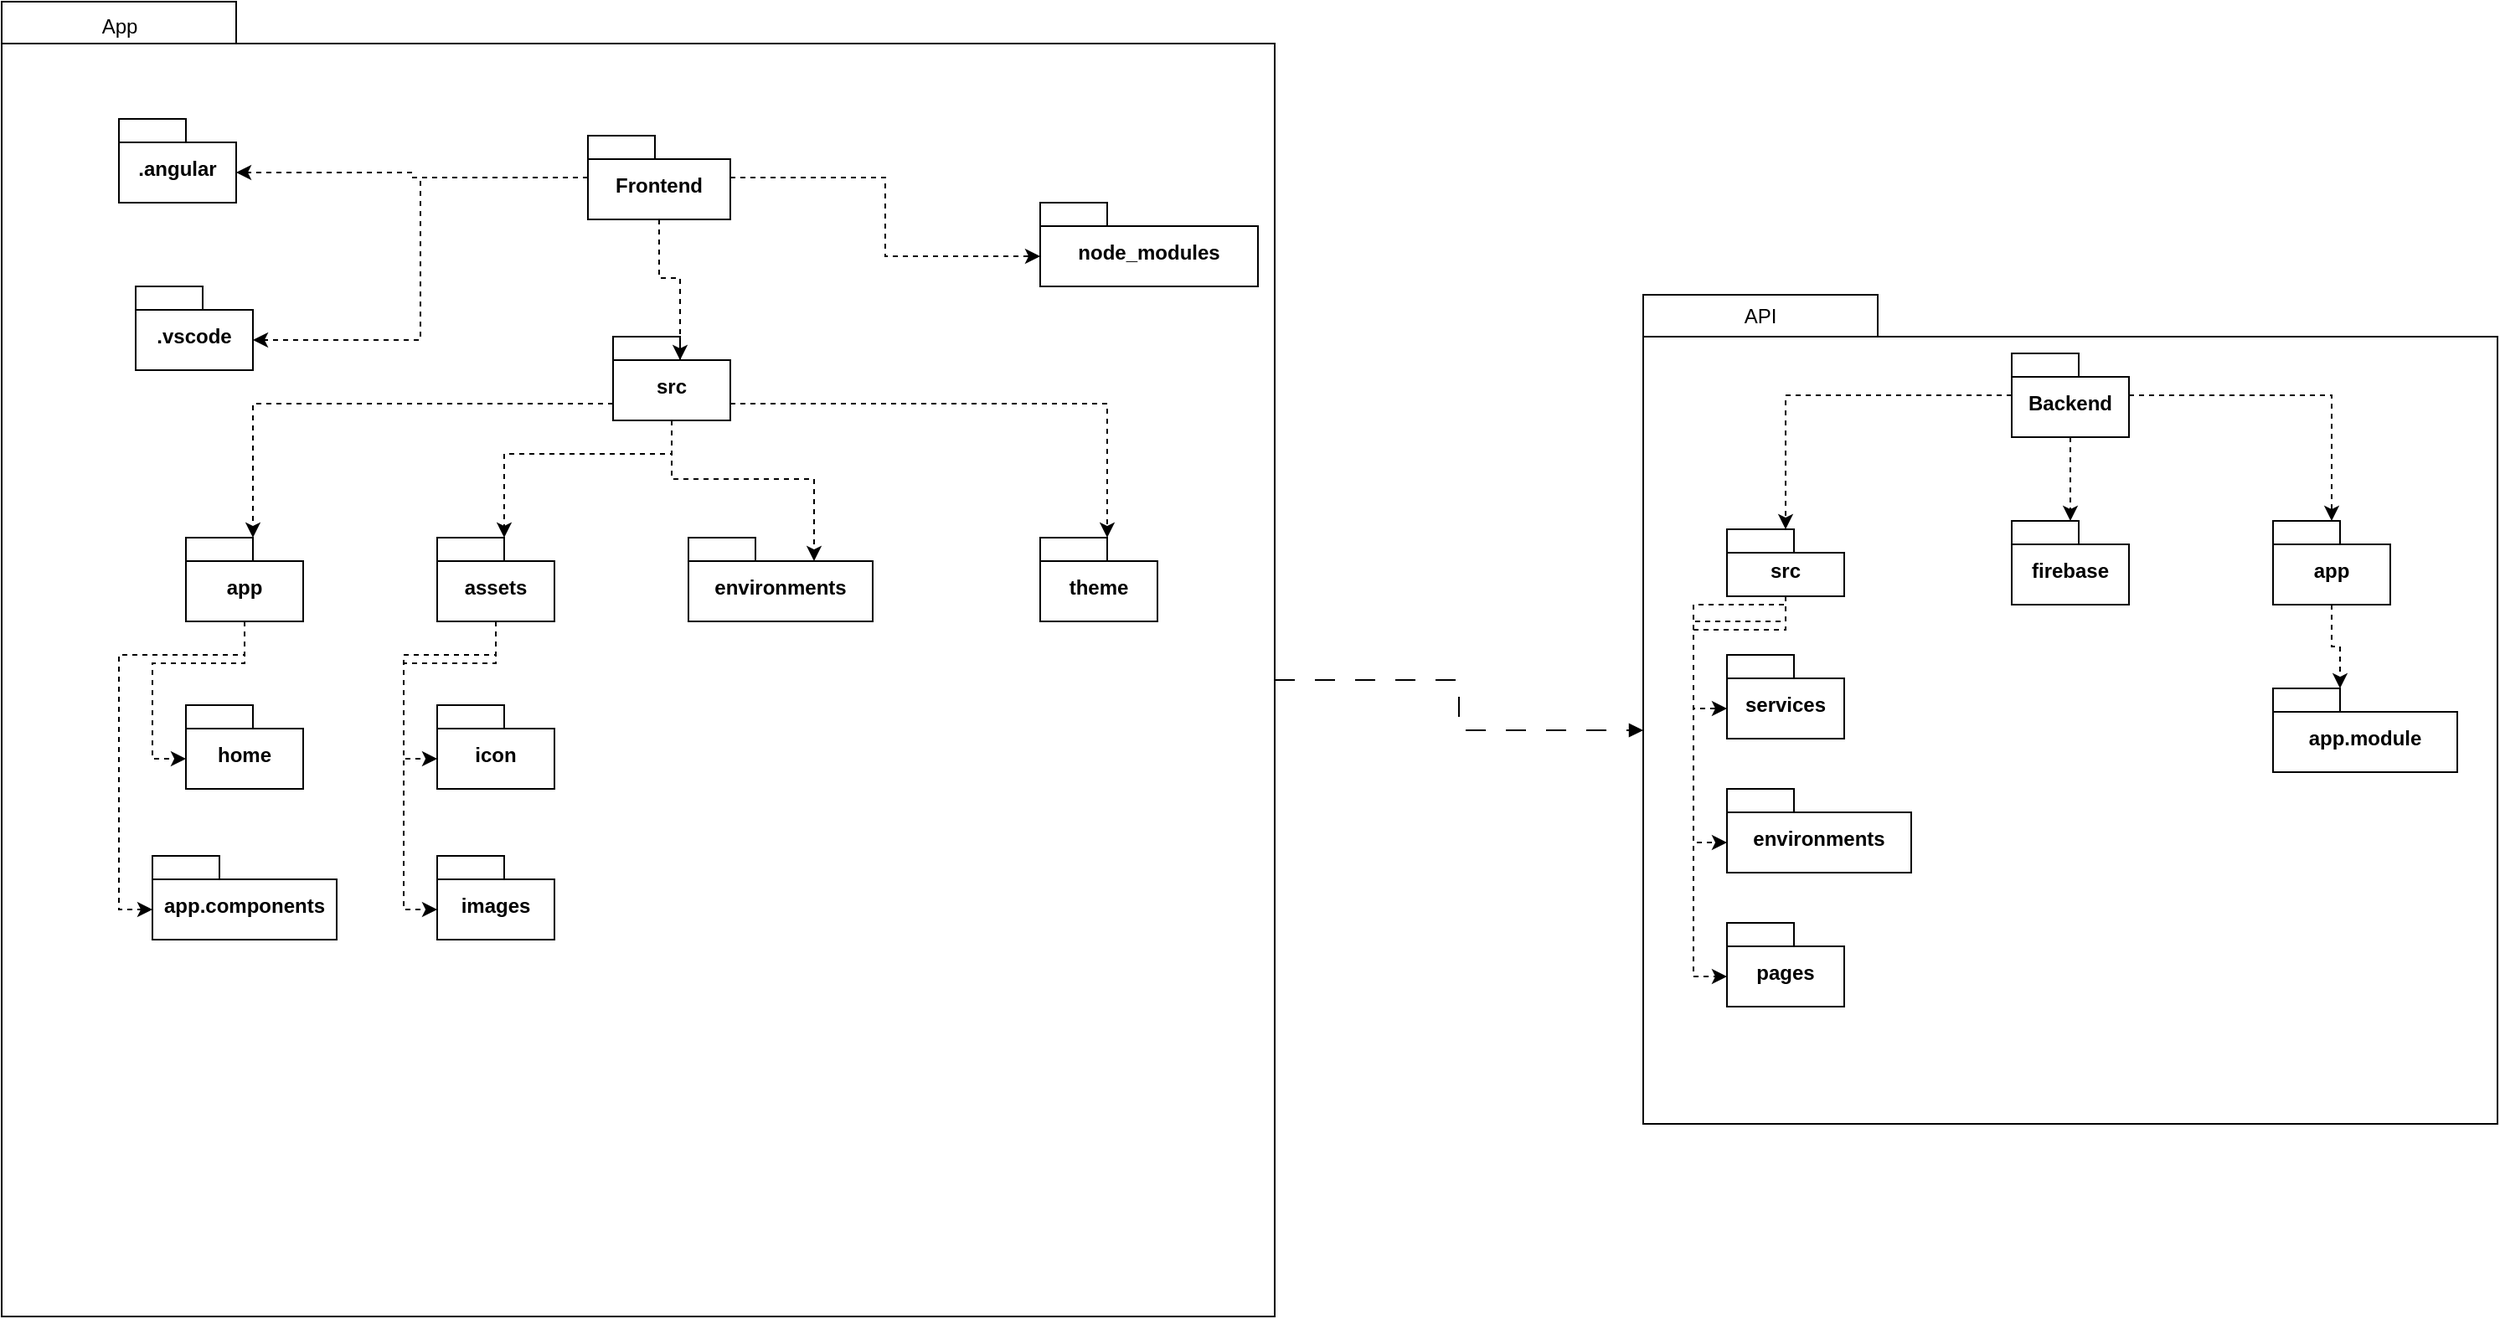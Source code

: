 <mxfile version="24.7.17">
  <diagram name="Página-1" id="_llGwZFFHBrcnKwVFeWO">
    <mxGraphModel dx="2876" dy="1114" grid="1" gridSize="10" guides="1" tooltips="1" connect="1" arrows="1" fold="1" page="1" pageScale="1" pageWidth="827" pageHeight="1169" math="0" shadow="0">
      <root>
        <mxCell id="0" />
        <mxCell id="1" parent="0" />
        <mxCell id="Ak97WUc4BsdPa5RDiMEI-53" style="edgeStyle=orthogonalEdgeStyle;rounded=0;orthogonalLoop=1;jettySize=auto;html=1;entryX=0;entryY=0.5;entryDx=0;entryDy=0;dashed=1;dashPattern=12 12;endArrow=block;endFill=1;" edge="1" parent="1" source="Ak97WUc4BsdPa5RDiMEI-1" target="Ak97WUc4BsdPa5RDiMEI-35">
          <mxGeometry relative="1" as="geometry" />
        </mxCell>
        <mxCell id="Ak97WUc4BsdPa5RDiMEI-1" value="" style="whiteSpace=wrap;html=1;aspect=fixed;" vertex="1" parent="1">
          <mxGeometry x="-170" y="185" width="760" height="760" as="geometry" />
        </mxCell>
        <mxCell id="Ak97WUc4BsdPa5RDiMEI-2" value="" style="rounded=0;whiteSpace=wrap;html=1;" vertex="1" parent="1">
          <mxGeometry x="-170" y="160" width="140" height="25" as="geometry" />
        </mxCell>
        <mxCell id="Ak97WUc4BsdPa5RDiMEI-3" value="App" style="text;html=1;align=center;verticalAlign=middle;resizable=0;points=[];autosize=1;strokeColor=none;fillColor=none;" vertex="1" parent="1">
          <mxGeometry x="-120" y="160" width="40" height="30" as="geometry" />
        </mxCell>
        <mxCell id="Ak97WUc4BsdPa5RDiMEI-24" style="edgeStyle=orthogonalEdgeStyle;rounded=0;orthogonalLoop=1;jettySize=auto;html=1;dashed=1;entryX=0;entryY=0;entryDx=70;entryDy=32;entryPerimeter=0;" edge="1" parent="1" source="Ak97WUc4BsdPa5RDiMEI-4" target="Ak97WUc4BsdPa5RDiMEI-5">
          <mxGeometry relative="1" as="geometry" />
        </mxCell>
        <mxCell id="Ak97WUc4BsdPa5RDiMEI-4" value="Frontend" style="shape=folder;fontStyle=1;spacingTop=10;tabWidth=40;tabHeight=14;tabPosition=left;html=1;whiteSpace=wrap;" vertex="1" parent="1">
          <mxGeometry x="180" y="240" width="85" height="50" as="geometry" />
        </mxCell>
        <mxCell id="Ak97WUc4BsdPa5RDiMEI-5" value=".angular" style="shape=folder;fontStyle=1;spacingTop=10;tabWidth=40;tabHeight=14;tabPosition=left;html=1;whiteSpace=wrap;" vertex="1" parent="1">
          <mxGeometry x="-100" y="230" width="70" height="50" as="geometry" />
        </mxCell>
        <mxCell id="Ak97WUc4BsdPa5RDiMEI-6" value=".vscode" style="shape=folder;fontStyle=1;spacingTop=10;tabWidth=40;tabHeight=14;tabPosition=left;html=1;whiteSpace=wrap;" vertex="1" parent="1">
          <mxGeometry x="-90" y="330" width="70" height="50" as="geometry" />
        </mxCell>
        <mxCell id="Ak97WUc4BsdPa5RDiMEI-7" value="node_modules" style="shape=folder;fontStyle=1;spacingTop=10;tabWidth=40;tabHeight=14;tabPosition=left;html=1;whiteSpace=wrap;" vertex="1" parent="1">
          <mxGeometry x="450" y="280" width="130" height="50" as="geometry" />
        </mxCell>
        <mxCell id="Ak97WUc4BsdPa5RDiMEI-8" value="src" style="shape=folder;fontStyle=1;spacingTop=10;tabWidth=40;tabHeight=14;tabPosition=left;html=1;whiteSpace=wrap;" vertex="1" parent="1">
          <mxGeometry x="195" y="360" width="70" height="50" as="geometry" />
        </mxCell>
        <mxCell id="Ak97WUc4BsdPa5RDiMEI-9" value="app" style="shape=folder;fontStyle=1;spacingTop=10;tabWidth=40;tabHeight=14;tabPosition=left;html=1;whiteSpace=wrap;" vertex="1" parent="1">
          <mxGeometry x="-60" y="480" width="70" height="50" as="geometry" />
        </mxCell>
        <mxCell id="Ak97WUc4BsdPa5RDiMEI-10" value="assets" style="shape=folder;fontStyle=1;spacingTop=10;tabWidth=40;tabHeight=14;tabPosition=left;html=1;whiteSpace=wrap;" vertex="1" parent="1">
          <mxGeometry x="90" y="480" width="70" height="50" as="geometry" />
        </mxCell>
        <mxCell id="Ak97WUc4BsdPa5RDiMEI-11" value="environments" style="shape=folder;fontStyle=1;spacingTop=10;tabWidth=40;tabHeight=14;tabPosition=left;html=1;whiteSpace=wrap;" vertex="1" parent="1">
          <mxGeometry x="240" y="480" width="110" height="50" as="geometry" />
        </mxCell>
        <mxCell id="Ak97WUc4BsdPa5RDiMEI-12" value="theme" style="shape=folder;fontStyle=1;spacingTop=10;tabWidth=40;tabHeight=14;tabPosition=left;html=1;whiteSpace=wrap;" vertex="1" parent="1">
          <mxGeometry x="450" y="480" width="70" height="50" as="geometry" />
        </mxCell>
        <mxCell id="Ak97WUc4BsdPa5RDiMEI-15" value="icon" style="shape=folder;fontStyle=1;spacingTop=10;tabWidth=40;tabHeight=14;tabPosition=left;html=1;whiteSpace=wrap;" vertex="1" parent="1">
          <mxGeometry x="90" y="580" width="70" height="50" as="geometry" />
        </mxCell>
        <mxCell id="Ak97WUc4BsdPa5RDiMEI-16" value="images" style="shape=folder;fontStyle=1;spacingTop=10;tabWidth=40;tabHeight=14;tabPosition=left;html=1;whiteSpace=wrap;" vertex="1" parent="1">
          <mxGeometry x="90" y="670" width="70" height="50" as="geometry" />
        </mxCell>
        <mxCell id="Ak97WUc4BsdPa5RDiMEI-17" value="home" style="shape=folder;fontStyle=1;spacingTop=10;tabWidth=40;tabHeight=14;tabPosition=left;html=1;whiteSpace=wrap;" vertex="1" parent="1">
          <mxGeometry x="-60" y="580" width="70" height="50" as="geometry" />
        </mxCell>
        <mxCell id="Ak97WUc4BsdPa5RDiMEI-18" value="app.components" style="shape=folder;fontStyle=1;spacingTop=10;tabWidth=40;tabHeight=14;tabPosition=left;html=1;whiteSpace=wrap;" vertex="1" parent="1">
          <mxGeometry x="-80" y="670" width="110" height="50" as="geometry" />
        </mxCell>
        <mxCell id="Ak97WUc4BsdPa5RDiMEI-21" style="edgeStyle=orthogonalEdgeStyle;rounded=0;orthogonalLoop=1;jettySize=auto;html=1;entryX=0;entryY=0;entryDx=0;entryDy=32;entryPerimeter=0;dashed=1;" edge="1" parent="1" source="Ak97WUc4BsdPa5RDiMEI-4" target="Ak97WUc4BsdPa5RDiMEI-7">
          <mxGeometry relative="1" as="geometry" />
        </mxCell>
        <mxCell id="Ak97WUc4BsdPa5RDiMEI-23" style="edgeStyle=orthogonalEdgeStyle;rounded=0;orthogonalLoop=1;jettySize=auto;html=1;entryX=0;entryY=0;entryDx=70;entryDy=32;entryPerimeter=0;dashed=1;" edge="1" parent="1" source="Ak97WUc4BsdPa5RDiMEI-4" target="Ak97WUc4BsdPa5RDiMEI-6">
          <mxGeometry relative="1" as="geometry" />
        </mxCell>
        <mxCell id="Ak97WUc4BsdPa5RDiMEI-25" style="edgeStyle=orthogonalEdgeStyle;rounded=0;orthogonalLoop=1;jettySize=auto;html=1;entryX=0;entryY=0;entryDx=40;entryDy=14;entryPerimeter=0;dashed=1;" edge="1" parent="1" source="Ak97WUc4BsdPa5RDiMEI-4" target="Ak97WUc4BsdPa5RDiMEI-8">
          <mxGeometry relative="1" as="geometry" />
        </mxCell>
        <mxCell id="Ak97WUc4BsdPa5RDiMEI-26" style="edgeStyle=orthogonalEdgeStyle;rounded=0;orthogonalLoop=1;jettySize=auto;html=1;entryX=0;entryY=0;entryDx=40;entryDy=0;entryPerimeter=0;dashed=1;" edge="1" parent="1" source="Ak97WUc4BsdPa5RDiMEI-8" target="Ak97WUc4BsdPa5RDiMEI-9">
          <mxGeometry relative="1" as="geometry">
            <Array as="points">
              <mxPoint x="-20" y="400" />
            </Array>
          </mxGeometry>
        </mxCell>
        <mxCell id="Ak97WUc4BsdPa5RDiMEI-27" style="edgeStyle=orthogonalEdgeStyle;rounded=0;orthogonalLoop=1;jettySize=auto;html=1;dashed=1;" edge="1" parent="1" source="Ak97WUc4BsdPa5RDiMEI-8">
          <mxGeometry relative="1" as="geometry">
            <mxPoint x="130" y="480" as="targetPoint" />
            <Array as="points">
              <mxPoint x="230" y="430" />
              <mxPoint x="130" y="430" />
            </Array>
          </mxGeometry>
        </mxCell>
        <mxCell id="Ak97WUc4BsdPa5RDiMEI-28" style="edgeStyle=orthogonalEdgeStyle;rounded=0;orthogonalLoop=1;jettySize=auto;html=1;entryX=0;entryY=0;entryDx=75;entryDy=14;entryPerimeter=0;dashed=1;" edge="1" parent="1" source="Ak97WUc4BsdPa5RDiMEI-8" target="Ak97WUc4BsdPa5RDiMEI-11">
          <mxGeometry relative="1" as="geometry" />
        </mxCell>
        <mxCell id="Ak97WUc4BsdPa5RDiMEI-29" style="edgeStyle=orthogonalEdgeStyle;rounded=0;orthogonalLoop=1;jettySize=auto;html=1;entryX=0;entryY=0;entryDx=40;entryDy=0;entryPerimeter=0;dashed=1;" edge="1" parent="1" source="Ak97WUc4BsdPa5RDiMEI-8" target="Ak97WUc4BsdPa5RDiMEI-12">
          <mxGeometry relative="1" as="geometry">
            <Array as="points">
              <mxPoint x="490" y="400" />
            </Array>
          </mxGeometry>
        </mxCell>
        <mxCell id="Ak97WUc4BsdPa5RDiMEI-30" style="edgeStyle=orthogonalEdgeStyle;rounded=0;orthogonalLoop=1;jettySize=auto;html=1;entryX=0;entryY=0;entryDx=0;entryDy=32;entryPerimeter=0;dashed=1;" edge="1" parent="1" source="Ak97WUc4BsdPa5RDiMEI-10" target="Ak97WUc4BsdPa5RDiMEI-15">
          <mxGeometry relative="1" as="geometry" />
        </mxCell>
        <mxCell id="Ak97WUc4BsdPa5RDiMEI-31" style="edgeStyle=orthogonalEdgeStyle;rounded=0;orthogonalLoop=1;jettySize=auto;html=1;entryX=0;entryY=0;entryDx=0;entryDy=32;entryPerimeter=0;dashed=1;" edge="1" parent="1" source="Ak97WUc4BsdPa5RDiMEI-10" target="Ak97WUc4BsdPa5RDiMEI-16">
          <mxGeometry relative="1" as="geometry">
            <Array as="points">
              <mxPoint x="125" y="550" />
              <mxPoint x="70" y="550" />
              <mxPoint x="70" y="702" />
            </Array>
          </mxGeometry>
        </mxCell>
        <mxCell id="Ak97WUc4BsdPa5RDiMEI-32" style="edgeStyle=orthogonalEdgeStyle;rounded=0;orthogonalLoop=1;jettySize=auto;html=1;entryX=0;entryY=0;entryDx=0;entryDy=32;entryPerimeter=0;dashed=1;" edge="1" parent="1" source="Ak97WUc4BsdPa5RDiMEI-9" target="Ak97WUc4BsdPa5RDiMEI-17">
          <mxGeometry relative="1" as="geometry" />
        </mxCell>
        <mxCell id="Ak97WUc4BsdPa5RDiMEI-33" style="edgeStyle=orthogonalEdgeStyle;rounded=0;orthogonalLoop=1;jettySize=auto;html=1;entryX=0;entryY=0;entryDx=0;entryDy=32;entryPerimeter=0;dashed=1;" edge="1" parent="1" source="Ak97WUc4BsdPa5RDiMEI-9" target="Ak97WUc4BsdPa5RDiMEI-18">
          <mxGeometry relative="1" as="geometry">
            <Array as="points">
              <mxPoint x="-25" y="550" />
              <mxPoint x="-100" y="550" />
              <mxPoint x="-100" y="702" />
            </Array>
          </mxGeometry>
        </mxCell>
        <mxCell id="Ak97WUc4BsdPa5RDiMEI-35" value="" style="rounded=0;whiteSpace=wrap;html=1;" vertex="1" parent="1">
          <mxGeometry x="810" y="360" width="510" height="470" as="geometry" />
        </mxCell>
        <mxCell id="Ak97WUc4BsdPa5RDiMEI-36" value="API" style="rounded=0;whiteSpace=wrap;html=1;" vertex="1" parent="1">
          <mxGeometry x="810" y="335" width="140" height="25" as="geometry" />
        </mxCell>
        <mxCell id="Ak97WUc4BsdPa5RDiMEI-45" style="edgeStyle=orthogonalEdgeStyle;rounded=0;orthogonalLoop=1;jettySize=auto;html=1;dashed=1;" edge="1" parent="1" source="Ak97WUc4BsdPa5RDiMEI-37" target="Ak97WUc4BsdPa5RDiMEI-39">
          <mxGeometry relative="1" as="geometry" />
        </mxCell>
        <mxCell id="Ak97WUc4BsdPa5RDiMEI-46" style="edgeStyle=orthogonalEdgeStyle;rounded=0;orthogonalLoop=1;jettySize=auto;html=1;dashed=1;" edge="1" parent="1" source="Ak97WUc4BsdPa5RDiMEI-37" target="Ak97WUc4BsdPa5RDiMEI-38">
          <mxGeometry relative="1" as="geometry" />
        </mxCell>
        <mxCell id="Ak97WUc4BsdPa5RDiMEI-47" style="edgeStyle=orthogonalEdgeStyle;rounded=0;orthogonalLoop=1;jettySize=auto;html=1;dashed=1;" edge="1" parent="1" source="Ak97WUc4BsdPa5RDiMEI-37" target="Ak97WUc4BsdPa5RDiMEI-43">
          <mxGeometry relative="1" as="geometry" />
        </mxCell>
        <mxCell id="Ak97WUc4BsdPa5RDiMEI-37" value="Backend" style="shape=folder;fontStyle=1;spacingTop=10;tabWidth=40;tabHeight=14;tabPosition=left;html=1;whiteSpace=wrap;" vertex="1" parent="1">
          <mxGeometry x="1030" y="370" width="70" height="50" as="geometry" />
        </mxCell>
        <mxCell id="Ak97WUc4BsdPa5RDiMEI-38" value="firebase" style="shape=folder;fontStyle=1;spacingTop=10;tabWidth=40;tabHeight=14;tabPosition=left;html=1;whiteSpace=wrap;" vertex="1" parent="1">
          <mxGeometry x="1030" y="470" width="70" height="50" as="geometry" />
        </mxCell>
        <mxCell id="Ak97WUc4BsdPa5RDiMEI-39" value="src" style="shape=folder;fontStyle=1;spacingTop=10;tabWidth=40;tabHeight=14;tabPosition=left;html=1;whiteSpace=wrap;" vertex="1" parent="1">
          <mxGeometry x="860" y="475" width="70" height="40" as="geometry" />
        </mxCell>
        <mxCell id="Ak97WUc4BsdPa5RDiMEI-40" value="app.module" style="shape=folder;fontStyle=1;spacingTop=10;tabWidth=40;tabHeight=14;tabPosition=left;html=1;whiteSpace=wrap;" vertex="1" parent="1">
          <mxGeometry x="1186" y="570" width="110" height="50" as="geometry" />
        </mxCell>
        <mxCell id="Ak97WUc4BsdPa5RDiMEI-41" value="services" style="shape=folder;fontStyle=1;spacingTop=10;tabWidth=40;tabHeight=14;tabPosition=left;html=1;whiteSpace=wrap;" vertex="1" parent="1">
          <mxGeometry x="860" y="550" width="70" height="50" as="geometry" />
        </mxCell>
        <mxCell id="Ak97WUc4BsdPa5RDiMEI-42" value="environments" style="shape=folder;fontStyle=1;spacingTop=10;tabWidth=40;tabHeight=14;tabPosition=left;html=1;whiteSpace=wrap;" vertex="1" parent="1">
          <mxGeometry x="860" y="630" width="110" height="50" as="geometry" />
        </mxCell>
        <mxCell id="Ak97WUc4BsdPa5RDiMEI-43" value="app" style="shape=folder;fontStyle=1;spacingTop=10;tabWidth=40;tabHeight=14;tabPosition=left;html=1;whiteSpace=wrap;" vertex="1" parent="1">
          <mxGeometry x="1186" y="470" width="70" height="50" as="geometry" />
        </mxCell>
        <mxCell id="Ak97WUc4BsdPa5RDiMEI-48" style="edgeStyle=orthogonalEdgeStyle;rounded=0;orthogonalLoop=1;jettySize=auto;html=1;entryX=0;entryY=0;entryDx=0;entryDy=32;entryPerimeter=0;dashed=1;" edge="1" parent="1" source="Ak97WUc4BsdPa5RDiMEI-39" target="Ak97WUc4BsdPa5RDiMEI-41">
          <mxGeometry relative="1" as="geometry" />
        </mxCell>
        <mxCell id="Ak97WUc4BsdPa5RDiMEI-49" style="edgeStyle=orthogonalEdgeStyle;rounded=0;orthogonalLoop=1;jettySize=auto;html=1;entryX=0;entryY=0;entryDx=0;entryDy=32;entryPerimeter=0;dashed=1;" edge="1" parent="1" source="Ak97WUc4BsdPa5RDiMEI-39" target="Ak97WUc4BsdPa5RDiMEI-42">
          <mxGeometry relative="1" as="geometry">
            <Array as="points">
              <mxPoint x="895" y="530" />
              <mxPoint x="840" y="530" />
              <mxPoint x="840" y="662" />
            </Array>
          </mxGeometry>
        </mxCell>
        <mxCell id="Ak97WUc4BsdPa5RDiMEI-50" style="edgeStyle=orthogonalEdgeStyle;rounded=0;orthogonalLoop=1;jettySize=auto;html=1;entryX=0;entryY=0;entryDx=40;entryDy=0;entryPerimeter=0;dashed=1;" edge="1" parent="1" source="Ak97WUc4BsdPa5RDiMEI-43" target="Ak97WUc4BsdPa5RDiMEI-40">
          <mxGeometry relative="1" as="geometry" />
        </mxCell>
        <mxCell id="Ak97WUc4BsdPa5RDiMEI-51" value="pages" style="shape=folder;fontStyle=1;spacingTop=10;tabWidth=40;tabHeight=14;tabPosition=left;html=1;whiteSpace=wrap;" vertex="1" parent="1">
          <mxGeometry x="860" y="710" width="70" height="50" as="geometry" />
        </mxCell>
        <mxCell id="Ak97WUc4BsdPa5RDiMEI-52" style="edgeStyle=orthogonalEdgeStyle;rounded=0;orthogonalLoop=1;jettySize=auto;html=1;entryX=0;entryY=0;entryDx=0;entryDy=32;entryPerimeter=0;dashed=1;" edge="1" parent="1" source="Ak97WUc4BsdPa5RDiMEI-39" target="Ak97WUc4BsdPa5RDiMEI-51">
          <mxGeometry relative="1" as="geometry">
            <Array as="points">
              <mxPoint x="895" y="520" />
              <mxPoint x="840" y="520" />
              <mxPoint x="840" y="742" />
            </Array>
          </mxGeometry>
        </mxCell>
      </root>
    </mxGraphModel>
  </diagram>
</mxfile>
